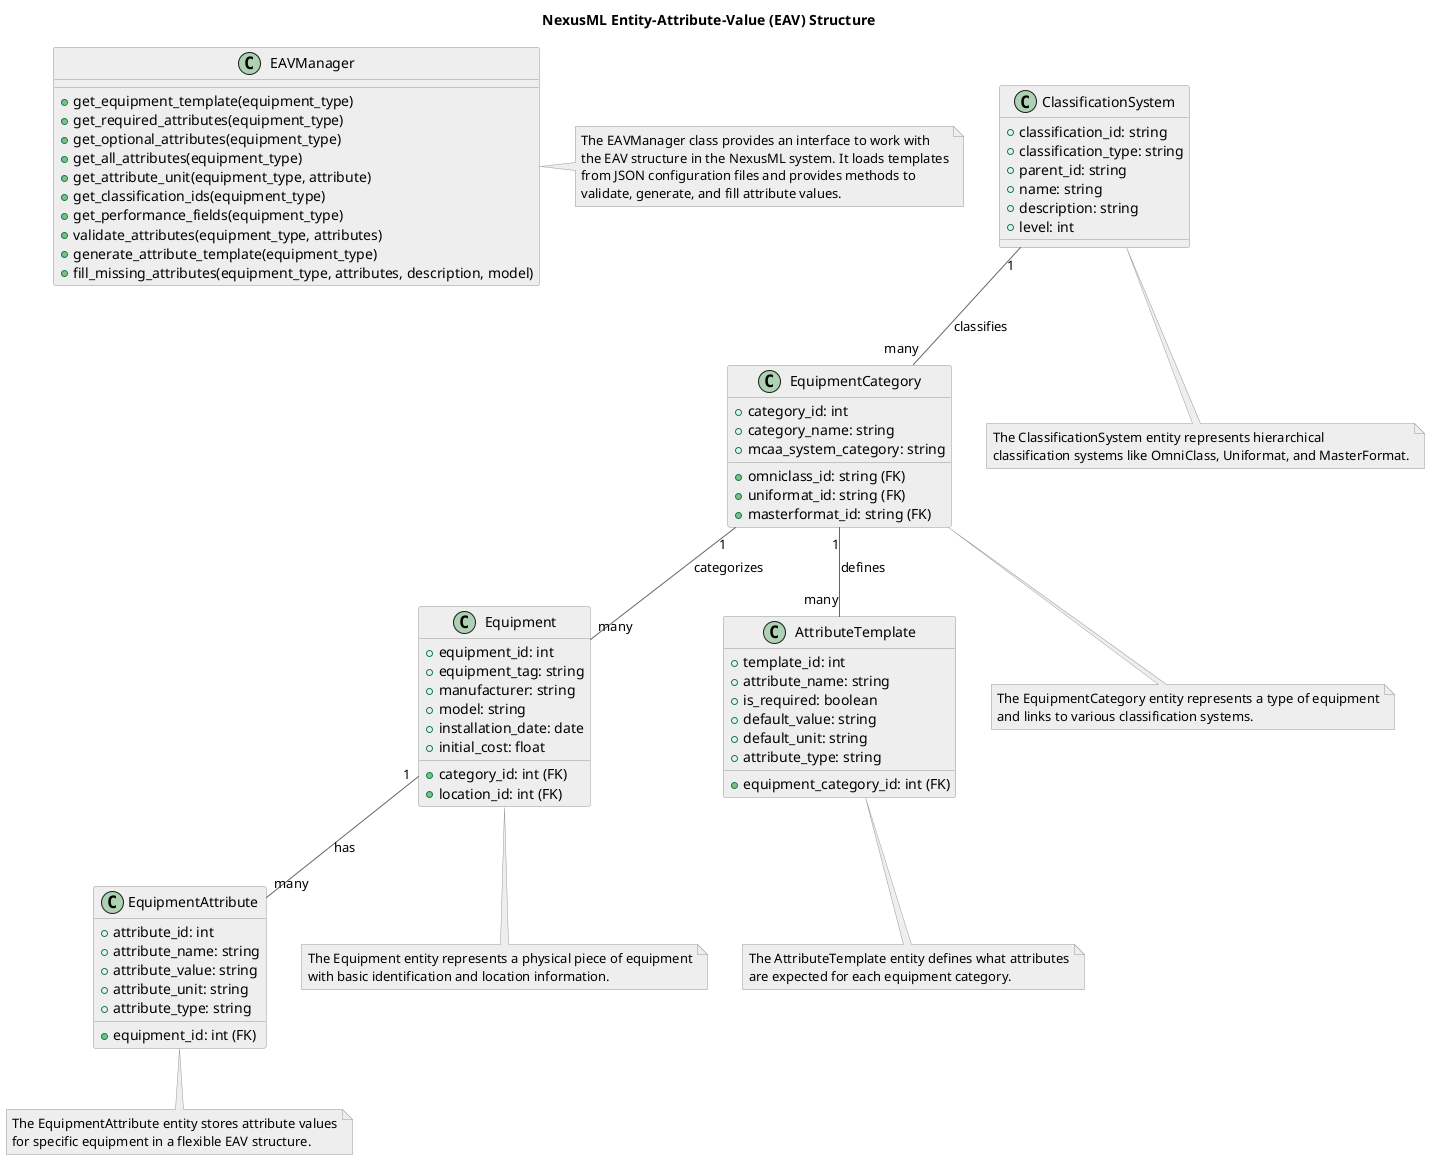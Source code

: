 @startuml "NexusML EAV Structure"

' Style definitions
skinparam backgroundColor white
skinparam ArrowColor #666666
skinparam ClassBorderColor #999999
skinparam ClassBackgroundColor #EEEEEE
skinparam NoteBorderColor #999999
skinparam NoteBackgroundColor #EEEEEE

' Title
title NexusML Entity-Attribute-Value (EAV) Structure

' Classes
class Equipment {
  +equipment_id: int
  +equipment_tag: string
  +category_id: int (FK)
  +location_id: int (FK)
  +manufacturer: string
  +model: string
  +installation_date: date
  +initial_cost: float
}

class EquipmentCategory {
  +category_id: int
  +category_name: string
  +omniclass_id: string (FK)
  +uniformat_id: string (FK)
  +masterformat_id: string (FK)
  +mcaa_system_category: string
}

class EquipmentAttribute {
  +attribute_id: int
  +equipment_id: int (FK)
  +attribute_name: string
  +attribute_value: string
  +attribute_unit: string
  +attribute_type: string
}

class AttributeTemplate {
  +template_id: int
  +equipment_category_id: int (FK)
  +attribute_name: string
  +is_required: boolean
  +default_value: string
  +default_unit: string
  +attribute_type: string
}

class ClassificationSystem {
  +classification_id: string
  +classification_type: string
  +parent_id: string
  +name: string
  +description: string
  +level: int
}

' Relationships
Equipment "1" -- "many" EquipmentAttribute : has
EquipmentCategory "1" -- "many" Equipment : categorizes
EquipmentCategory "1" -- "many" AttributeTemplate : defines
ClassificationSystem "1" -- "many" EquipmentCategory : classifies

' Notes
note bottom of Equipment
  The Equipment entity represents a physical piece of equipment
  with basic identification and location information.
end note

note bottom of EquipmentCategory
  The EquipmentCategory entity represents a type of equipment
  and links to various classification systems.
end note

note bottom of EquipmentAttribute
  The EquipmentAttribute entity stores attribute values
  for specific equipment in a flexible EAV structure.
end note

note bottom of AttributeTemplate
  The AttributeTemplate entity defines what attributes
  are expected for each equipment category.
end note

note bottom of ClassificationSystem
  The ClassificationSystem entity represents hierarchical
  classification systems like OmniClass, Uniformat, and MasterFormat.
end note

' EAV Manager
class EAVManager {
  +get_equipment_template(equipment_type)
  +get_required_attributes(equipment_type)
  +get_optional_attributes(equipment_type)
  +get_all_attributes(equipment_type)
  +get_attribute_unit(equipment_type, attribute)
  +get_classification_ids(equipment_type)
  +get_performance_fields(equipment_type)
  +validate_attributes(equipment_type, attributes)
  +generate_attribute_template(equipment_type)
  +fill_missing_attributes(equipment_type, attributes, description, model)
}

note right of EAVManager
  The EAVManager class provides an interface to work with
  the EAV structure in the NexusML system. It loads templates
  from JSON configuration files and provides methods to
  validate, generate, and fill attribute values.
end note

@enduml